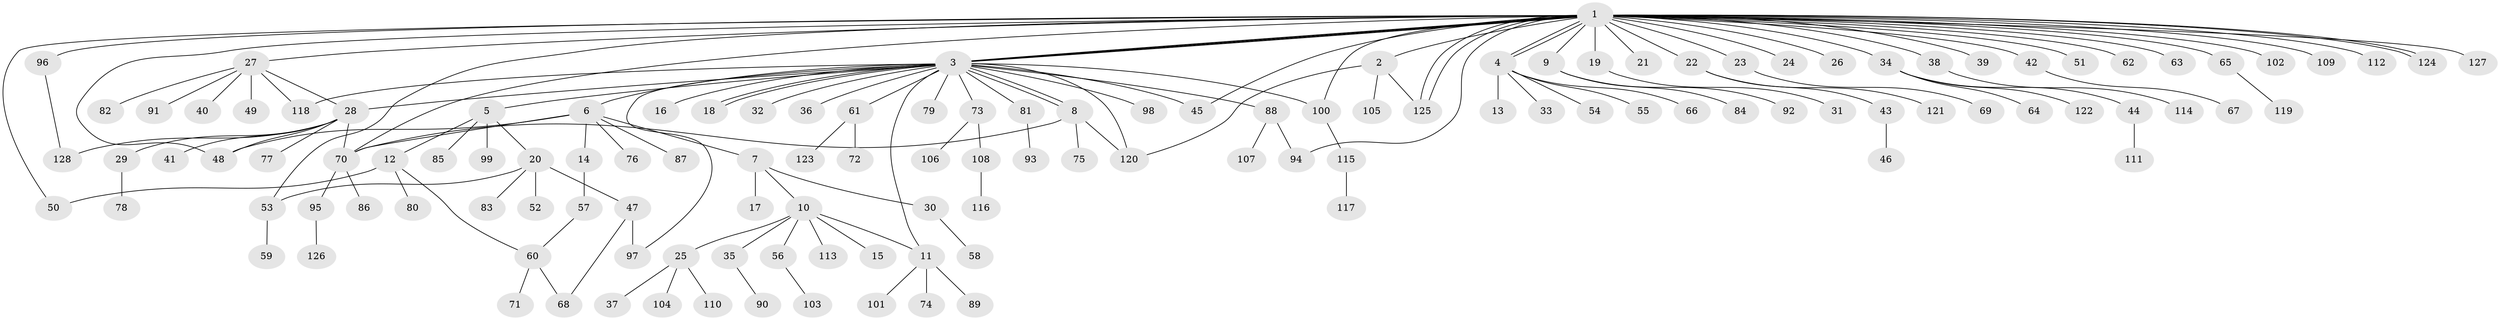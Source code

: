 // Generated by graph-tools (version 1.1) at 2025/11/02/27/25 16:11:15]
// undirected, 128 vertices, 155 edges
graph export_dot {
graph [start="1"]
  node [color=gray90,style=filled];
  1;
  2;
  3;
  4;
  5;
  6;
  7;
  8;
  9;
  10;
  11;
  12;
  13;
  14;
  15;
  16;
  17;
  18;
  19;
  20;
  21;
  22;
  23;
  24;
  25;
  26;
  27;
  28;
  29;
  30;
  31;
  32;
  33;
  34;
  35;
  36;
  37;
  38;
  39;
  40;
  41;
  42;
  43;
  44;
  45;
  46;
  47;
  48;
  49;
  50;
  51;
  52;
  53;
  54;
  55;
  56;
  57;
  58;
  59;
  60;
  61;
  62;
  63;
  64;
  65;
  66;
  67;
  68;
  69;
  70;
  71;
  72;
  73;
  74;
  75;
  76;
  77;
  78;
  79;
  80;
  81;
  82;
  83;
  84;
  85;
  86;
  87;
  88;
  89;
  90;
  91;
  92;
  93;
  94;
  95;
  96;
  97;
  98;
  99;
  100;
  101;
  102;
  103;
  104;
  105;
  106;
  107;
  108;
  109;
  110;
  111;
  112;
  113;
  114;
  115;
  116;
  117;
  118;
  119;
  120;
  121;
  122;
  123;
  124;
  125;
  126;
  127;
  128;
  1 -- 2;
  1 -- 3;
  1 -- 3;
  1 -- 3;
  1 -- 3;
  1 -- 4;
  1 -- 4;
  1 -- 9;
  1 -- 19;
  1 -- 21;
  1 -- 22;
  1 -- 23;
  1 -- 24;
  1 -- 26;
  1 -- 27;
  1 -- 34;
  1 -- 38;
  1 -- 39;
  1 -- 42;
  1 -- 45;
  1 -- 48;
  1 -- 50;
  1 -- 51;
  1 -- 53;
  1 -- 62;
  1 -- 63;
  1 -- 65;
  1 -- 70;
  1 -- 94;
  1 -- 96;
  1 -- 100;
  1 -- 102;
  1 -- 109;
  1 -- 112;
  1 -- 124;
  1 -- 124;
  1 -- 125;
  1 -- 125;
  1 -- 127;
  2 -- 105;
  2 -- 120;
  2 -- 125;
  3 -- 5;
  3 -- 6;
  3 -- 8;
  3 -- 8;
  3 -- 11;
  3 -- 16;
  3 -- 18;
  3 -- 18;
  3 -- 28;
  3 -- 32;
  3 -- 36;
  3 -- 45;
  3 -- 61;
  3 -- 73;
  3 -- 79;
  3 -- 81;
  3 -- 88;
  3 -- 97;
  3 -- 98;
  3 -- 100;
  3 -- 118;
  3 -- 120;
  4 -- 13;
  4 -- 33;
  4 -- 54;
  4 -- 55;
  4 -- 66;
  5 -- 12;
  5 -- 20;
  5 -- 85;
  5 -- 99;
  6 -- 7;
  6 -- 14;
  6 -- 48;
  6 -- 70;
  6 -- 76;
  6 -- 87;
  7 -- 10;
  7 -- 17;
  7 -- 30;
  8 -- 70;
  8 -- 75;
  8 -- 120;
  9 -- 84;
  9 -- 92;
  10 -- 11;
  10 -- 15;
  10 -- 25;
  10 -- 35;
  10 -- 56;
  10 -- 113;
  11 -- 74;
  11 -- 89;
  11 -- 101;
  12 -- 50;
  12 -- 60;
  12 -- 80;
  14 -- 57;
  19 -- 31;
  20 -- 47;
  20 -- 52;
  20 -- 53;
  20 -- 83;
  22 -- 43;
  22 -- 121;
  23 -- 69;
  25 -- 37;
  25 -- 104;
  25 -- 110;
  27 -- 28;
  27 -- 40;
  27 -- 49;
  27 -- 82;
  27 -- 91;
  27 -- 118;
  28 -- 29;
  28 -- 41;
  28 -- 48;
  28 -- 70;
  28 -- 77;
  28 -- 128;
  29 -- 78;
  30 -- 58;
  34 -- 44;
  34 -- 64;
  34 -- 122;
  35 -- 90;
  38 -- 114;
  42 -- 67;
  43 -- 46;
  44 -- 111;
  47 -- 68;
  47 -- 97;
  53 -- 59;
  56 -- 103;
  57 -- 60;
  60 -- 68;
  60 -- 71;
  61 -- 72;
  61 -- 123;
  65 -- 119;
  70 -- 86;
  70 -- 95;
  73 -- 106;
  73 -- 108;
  81 -- 93;
  88 -- 94;
  88 -- 107;
  95 -- 126;
  96 -- 128;
  100 -- 115;
  108 -- 116;
  115 -- 117;
}
